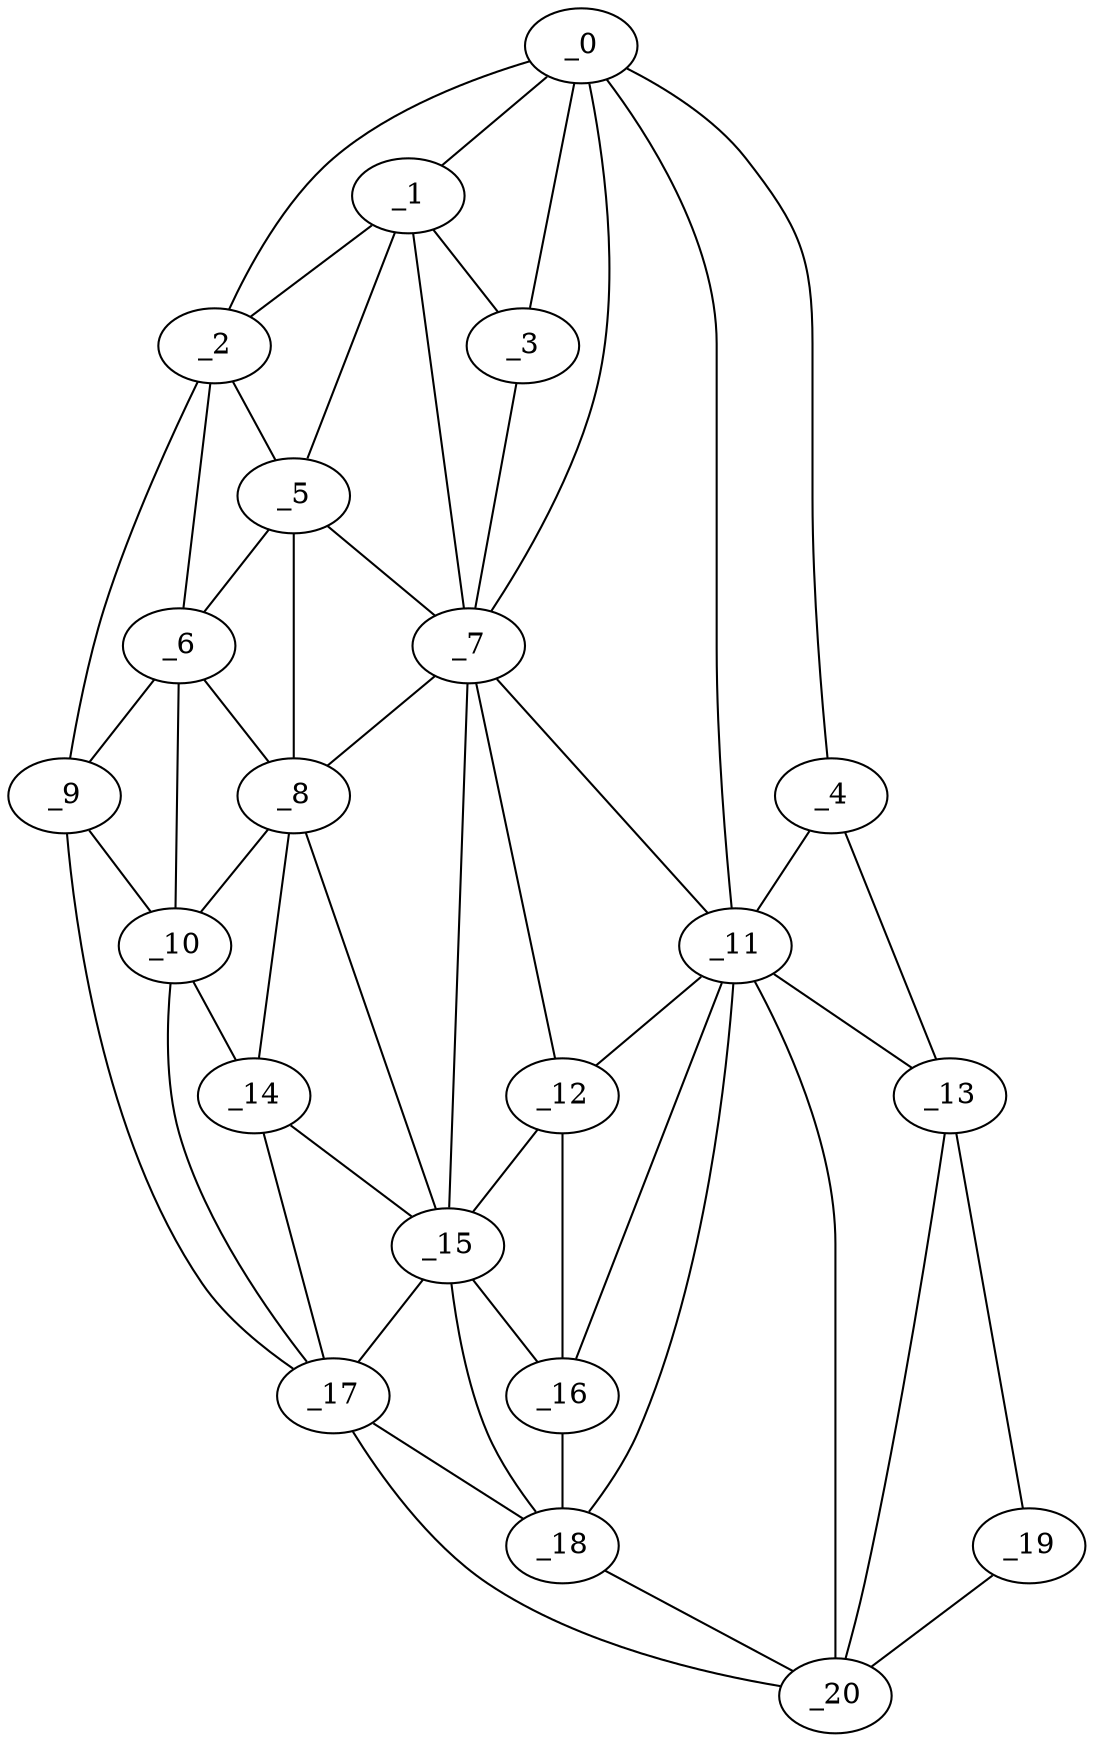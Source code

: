 graph "obj5__135.gxl" {
	_0	 [x=37,
		y=58];
	_1	 [x=39,
		y=94];
	_0 -- _1	 [valence=2];
	_2	 [x=39,
		y=109];
	_0 -- _2	 [valence=1];
	_3	 [x=40,
		y=84];
	_0 -- _3	 [valence=1];
	_4	 [x=43,
		y=27];
	_0 -- _4	 [valence=1];
	_7	 [x=55,
		y=88];
	_0 -- _7	 [valence=2];
	_11	 [x=84,
		y=64];
	_0 -- _11	 [valence=2];
	_1 -- _2	 [valence=2];
	_1 -- _3	 [valence=2];
	_5	 [x=53,
		y=101];
	_1 -- _5	 [valence=2];
	_1 -- _7	 [valence=1];
	_2 -- _5	 [valence=2];
	_6	 [x=54,
		y=112];
	_2 -- _6	 [valence=1];
	_9	 [x=62,
		y=124];
	_2 -- _9	 [valence=1];
	_3 -- _7	 [valence=2];
	_4 -- _11	 [valence=1];
	_13	 [x=89,
		y=27];
	_4 -- _13	 [valence=1];
	_5 -- _6	 [valence=2];
	_5 -- _7	 [valence=1];
	_8	 [x=61,
		y=99];
	_5 -- _8	 [valence=2];
	_6 -- _8	 [valence=2];
	_6 -- _9	 [valence=2];
	_10	 [x=63,
		y=114];
	_6 -- _10	 [valence=2];
	_7 -- _8	 [valence=2];
	_7 -- _11	 [valence=2];
	_12	 [x=85,
		y=68];
	_7 -- _12	 [valence=2];
	_15	 [x=91,
		y=89];
	_7 -- _15	 [valence=2];
	_8 -- _10	 [valence=1];
	_14	 [x=90,
		y=94];
	_8 -- _14	 [valence=2];
	_8 -- _15	 [valence=1];
	_9 -- _10	 [valence=1];
	_17	 [x=92,
		y=112];
	_9 -- _17	 [valence=1];
	_10 -- _14	 [valence=2];
	_10 -- _17	 [valence=1];
	_11 -- _12	 [valence=2];
	_11 -- _13	 [valence=2];
	_16	 [x=92,
		y=63];
	_11 -- _16	 [valence=2];
	_18	 [x=93,
		y=57];
	_11 -- _18	 [valence=1];
	_20	 [x=94,
		y=48];
	_11 -- _20	 [valence=2];
	_12 -- _15	 [valence=2];
	_12 -- _16	 [valence=2];
	_19	 [x=94,
		y=35];
	_13 -- _19	 [valence=1];
	_13 -- _20	 [valence=1];
	_14 -- _15	 [valence=2];
	_14 -- _17	 [valence=2];
	_15 -- _16	 [valence=2];
	_15 -- _17	 [valence=2];
	_15 -- _18	 [valence=2];
	_16 -- _18	 [valence=2];
	_17 -- _18	 [valence=2];
	_17 -- _20	 [valence=1];
	_18 -- _20	 [valence=2];
	_19 -- _20	 [valence=1];
}

